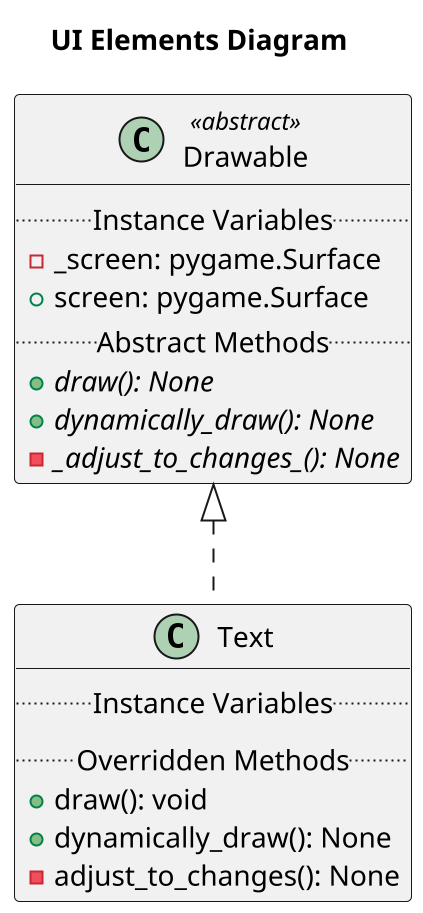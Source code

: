 @startuml
scale 2
title "UI Elements Diagram"
class Drawable <<abstract>>{
    .. Instance Variables ..
    - _screen: pygame.Surface
    + screen: pygame.Surface
    .. Abstract Methods..
    {abstract} + draw(): None
    {abstract}+ dynamically_draw(): None
    {abstract}- _adjust_to_changes_(): None
}

class Text implements Drawable{
    .. Instance Variables ..
    ..Overridden Methods..
    + draw(): void
    + dynamically_draw(): None
    - adjust_to_changes(): None
}

@enduml